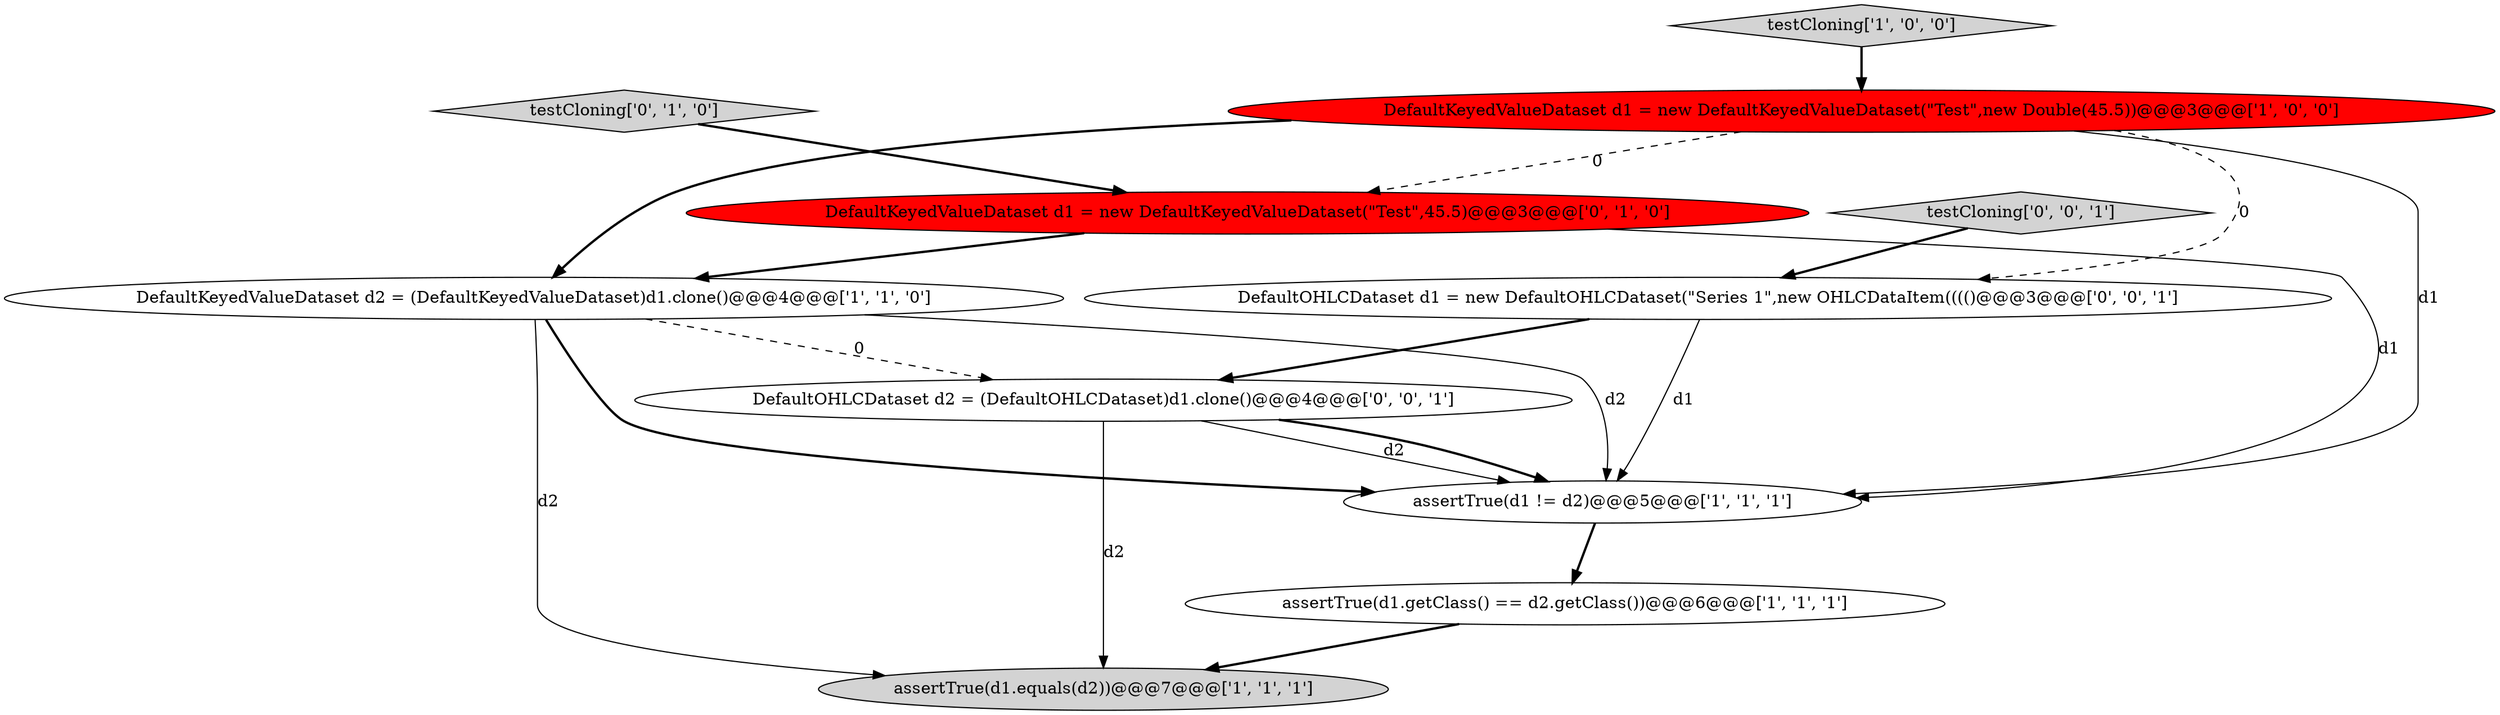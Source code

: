 digraph {
1 [style = filled, label = "testCloning['1', '0', '0']", fillcolor = lightgray, shape = diamond image = "AAA0AAABBB1BBB"];
0 [style = filled, label = "DefaultKeyedValueDataset d1 = new DefaultKeyedValueDataset(\"Test\",new Double(45.5))@@@3@@@['1', '0', '0']", fillcolor = red, shape = ellipse image = "AAA1AAABBB1BBB"];
8 [style = filled, label = "DefaultOHLCDataset d1 = new DefaultOHLCDataset(\"Series 1\",new OHLCDataItem(((()@@@3@@@['0', '0', '1']", fillcolor = white, shape = ellipse image = "AAA0AAABBB3BBB"];
6 [style = filled, label = "DefaultKeyedValueDataset d1 = new DefaultKeyedValueDataset(\"Test\",45.5)@@@3@@@['0', '1', '0']", fillcolor = red, shape = ellipse image = "AAA1AAABBB2BBB"];
10 [style = filled, label = "testCloning['0', '0', '1']", fillcolor = lightgray, shape = diamond image = "AAA0AAABBB3BBB"];
3 [style = filled, label = "assertTrue(d1.getClass() == d2.getClass())@@@6@@@['1', '1', '1']", fillcolor = white, shape = ellipse image = "AAA0AAABBB1BBB"];
5 [style = filled, label = "assertTrue(d1.equals(d2))@@@7@@@['1', '1', '1']", fillcolor = lightgray, shape = ellipse image = "AAA0AAABBB1BBB"];
4 [style = filled, label = "assertTrue(d1 != d2)@@@5@@@['1', '1', '1']", fillcolor = white, shape = ellipse image = "AAA0AAABBB1BBB"];
7 [style = filled, label = "testCloning['0', '1', '0']", fillcolor = lightgray, shape = diamond image = "AAA0AAABBB2BBB"];
2 [style = filled, label = "DefaultKeyedValueDataset d2 = (DefaultKeyedValueDataset)d1.clone()@@@4@@@['1', '1', '0']", fillcolor = white, shape = ellipse image = "AAA0AAABBB1BBB"];
9 [style = filled, label = "DefaultOHLCDataset d2 = (DefaultOHLCDataset)d1.clone()@@@4@@@['0', '0', '1']", fillcolor = white, shape = ellipse image = "AAA0AAABBB3BBB"];
2->5 [style = solid, label="d2"];
6->4 [style = solid, label="d1"];
4->3 [style = bold, label=""];
0->8 [style = dashed, label="0"];
3->5 [style = bold, label=""];
8->4 [style = solid, label="d1"];
0->6 [style = dashed, label="0"];
1->0 [style = bold, label=""];
9->4 [style = solid, label="d2"];
10->8 [style = bold, label=""];
9->4 [style = bold, label=""];
9->5 [style = solid, label="d2"];
2->9 [style = dashed, label="0"];
2->4 [style = bold, label=""];
0->4 [style = solid, label="d1"];
2->4 [style = solid, label="d2"];
7->6 [style = bold, label=""];
0->2 [style = bold, label=""];
8->9 [style = bold, label=""];
6->2 [style = bold, label=""];
}
